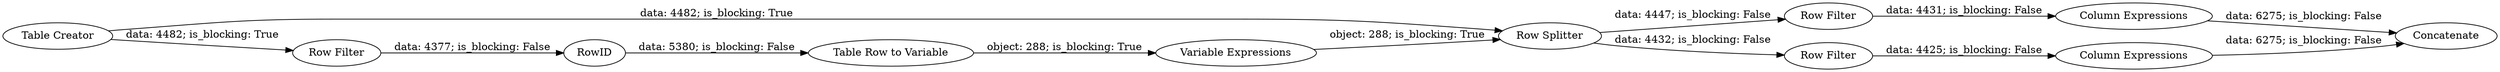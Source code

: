 digraph {
	"-4944066073632950302_11" [label=Concatenate]
	"-4944066073632950302_15" [label="Variable Expressions"]
	"-4944066073632950302_10" [label="Column Expressions"]
	"-4944066073632950302_9" [label="Column Expressions"]
	"-4944066073632950302_14" [label="Table Row to Variable"]
	"-4944066073632950302_13" [label=RowID]
	"-4944066073632950302_8" [label="Row Filter"]
	"-4944066073632950302_6" [label="Row Splitter"]
	"-4944066073632950302_1" [label="Table Creator"]
	"-4944066073632950302_7" [label="Row Filter"]
	"-4944066073632950302_12" [label="Row Filter"]
	"-4944066073632950302_12" -> "-4944066073632950302_13" [label="data: 4377; is_blocking: False"]
	"-4944066073632950302_9" -> "-4944066073632950302_11" [label="data: 6275; is_blocking: False"]
	"-4944066073632950302_7" -> "-4944066073632950302_9" [label="data: 4425; is_blocking: False"]
	"-4944066073632950302_13" -> "-4944066073632950302_14" [label="data: 5380; is_blocking: False"]
	"-4944066073632950302_1" -> "-4944066073632950302_6" [label="data: 4482; is_blocking: True"]
	"-4944066073632950302_1" -> "-4944066073632950302_12" [label="data: 4482; is_blocking: True"]
	"-4944066073632950302_15" -> "-4944066073632950302_6" [label="object: 288; is_blocking: True"]
	"-4944066073632950302_6" -> "-4944066073632950302_8" [label="data: 4447; is_blocking: False"]
	"-4944066073632950302_10" -> "-4944066073632950302_11" [label="data: 6275; is_blocking: False"]
	"-4944066073632950302_14" -> "-4944066073632950302_15" [label="object: 288; is_blocking: True"]
	"-4944066073632950302_8" -> "-4944066073632950302_10" [label="data: 4431; is_blocking: False"]
	"-4944066073632950302_6" -> "-4944066073632950302_7" [label="data: 4432; is_blocking: False"]
	rankdir=LR
}
